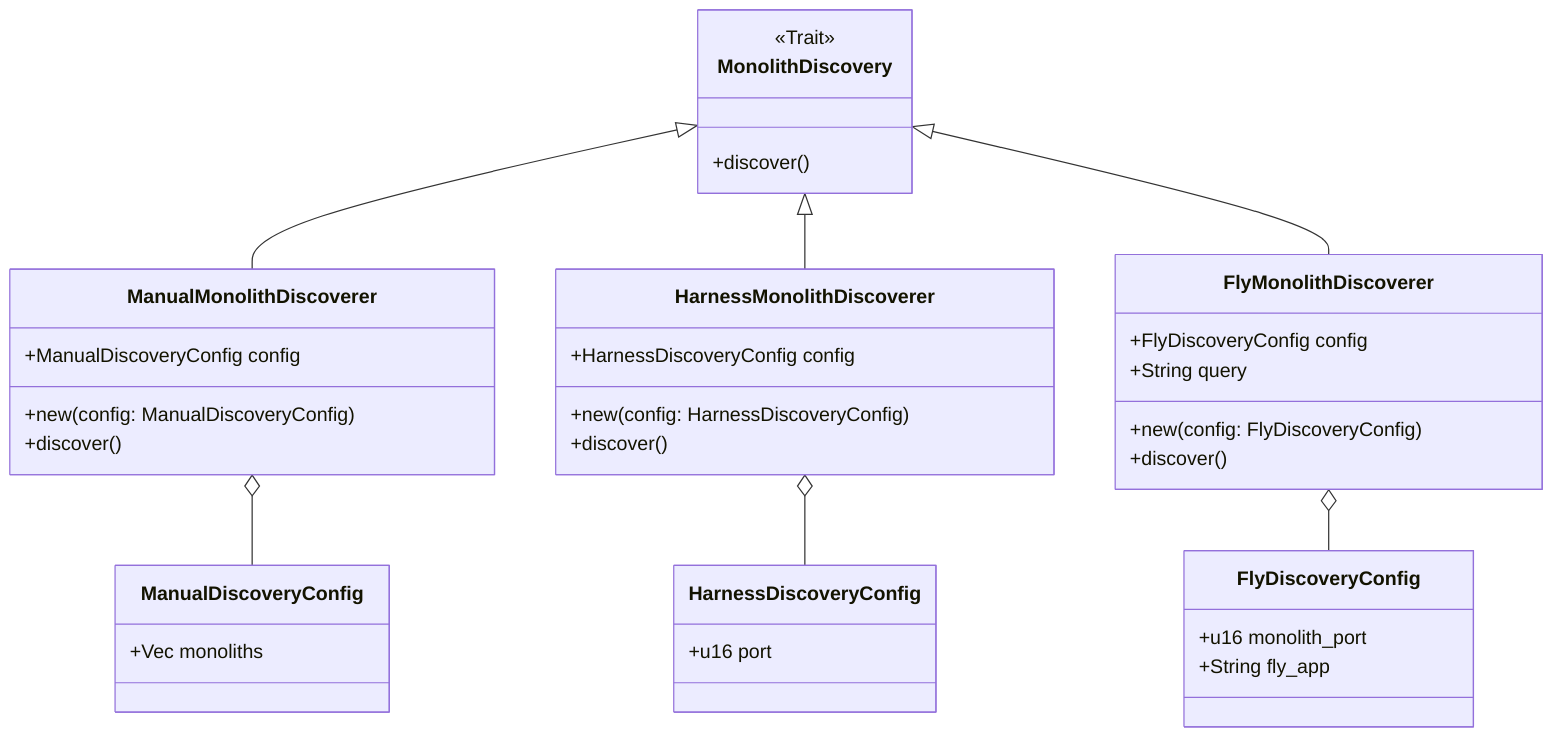 classDiagram
    direction BT
    class MonolithDiscovery {
        <<Trait>>
        +discover()
    }
    ManualMonolithDiscoverer --|> MonolithDiscovery
    HarnessMonolithDiscoverer --|> MonolithDiscovery
    FlyMonolithDiscoverer --|> MonolithDiscovery

    FlyDiscoveryConfig --o FlyMonolithDiscoverer
    FlyDiscoveryConfig : +u16 monolith_port
    FlyDiscoveryConfig : +String fly_app
    class FlyMonolithDiscoverer{
        +FlyDiscoveryConfig config
        +String query
        +new(config: FlyDiscoveryConfig)
        +discover()
    }

    ManualDiscoveryConfig --o ManualMonolithDiscoverer
    ManualDiscoveryConfig : +Vec monoliths
    class ManualMonolithDiscoverer{
        +ManualDiscoveryConfig config
        +new(config: ManualDiscoveryConfig)
        +discover()
    }

    HarnessDiscoveryConfig --o HarnessMonolithDiscoverer
    HarnessDiscoveryConfig : +u16 port
    class HarnessMonolithDiscoverer{
        +HarnessDiscoveryConfig config
        +new(config: HarnessDiscoveryConfig)
        +discover()
    }